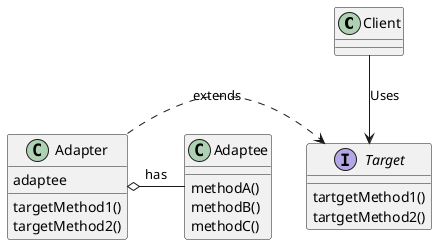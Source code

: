 @startuml(delegation-adapter-pattern.png)

class Client
class Adapter {
    adaptee
    targetMethod1()
    targetMethod2()
}
class Adaptee {
    methodA()
    methodB()
    methodC()
}
interface Target {
    tartgetMethod1()
    tartgetMethod2()
}

Client -d-> Target: Uses
Target <.l. Adapter: extends
Adapter o-r- Adaptee: has

@enduml